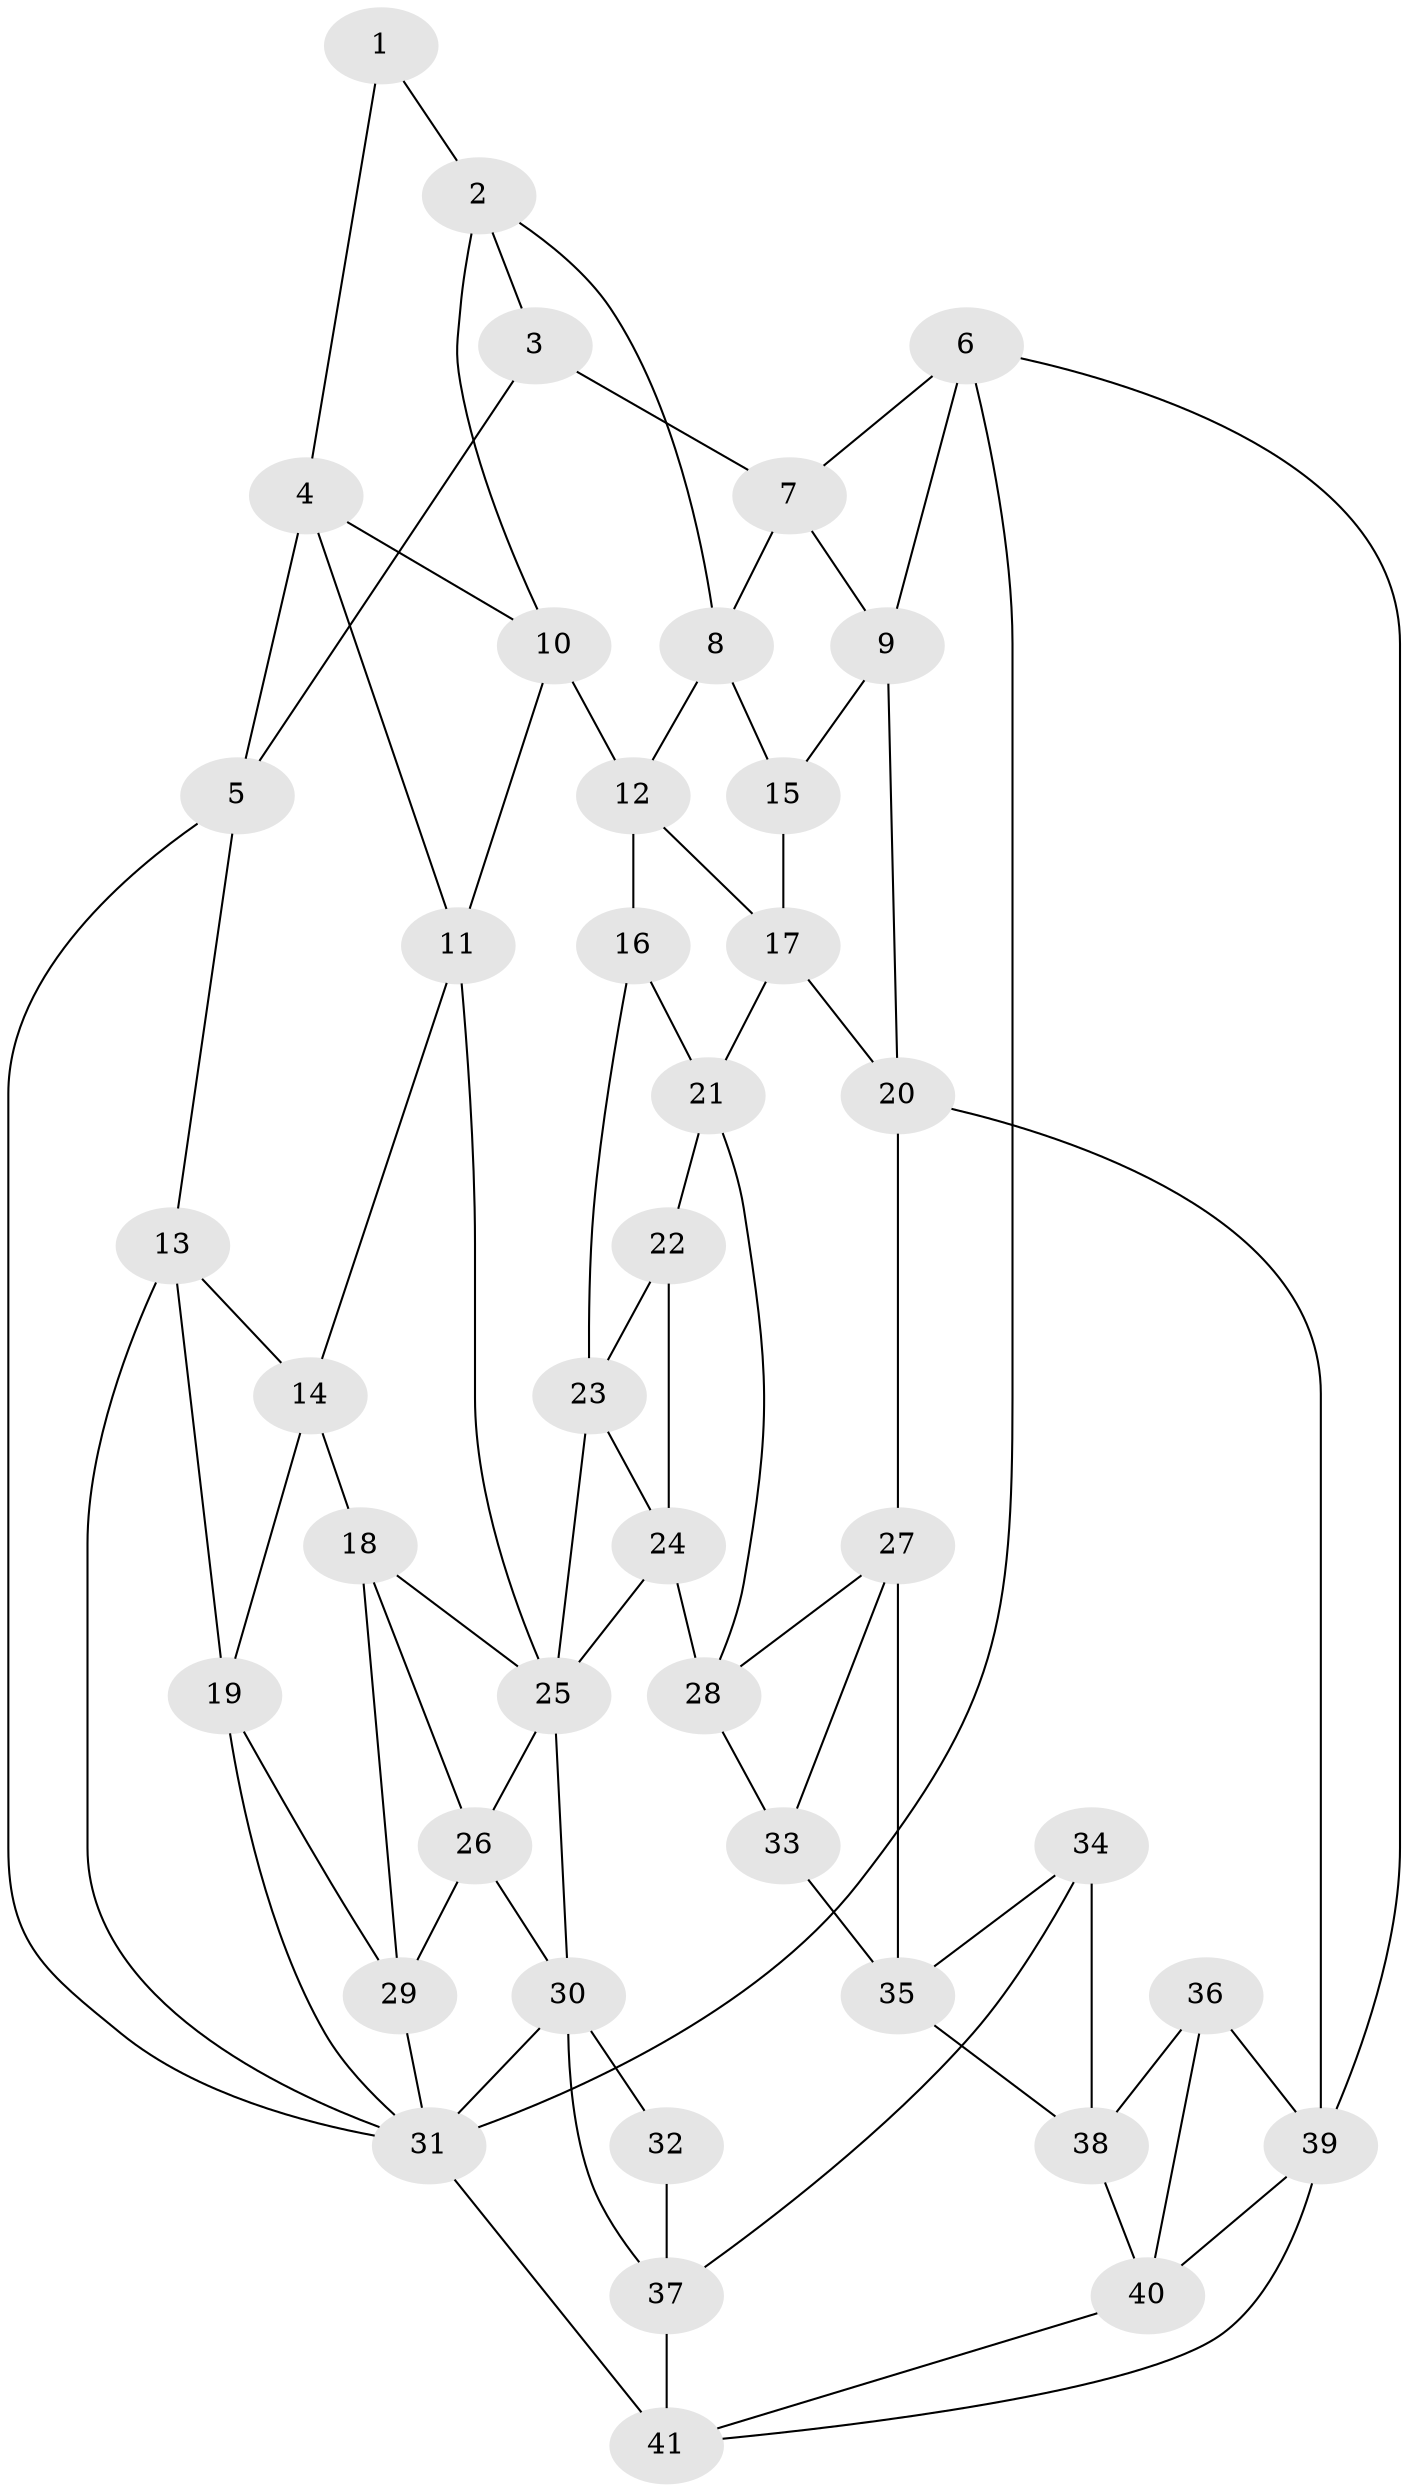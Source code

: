 // original degree distribution, {3: 0.024691358024691357, 5: 0.6172839506172839, 4: 0.19753086419753085, 6: 0.16049382716049382}
// Generated by graph-tools (version 1.1) at 2025/51/03/09/25 03:51:10]
// undirected, 41 vertices, 80 edges
graph export_dot {
graph [start="1"]
  node [color=gray90,style=filled];
  1;
  2;
  3;
  4;
  5;
  6;
  7;
  8;
  9;
  10;
  11;
  12;
  13;
  14;
  15;
  16;
  17;
  18;
  19;
  20;
  21;
  22;
  23;
  24;
  25;
  26;
  27;
  28;
  29;
  30;
  31;
  32;
  33;
  34;
  35;
  36;
  37;
  38;
  39;
  40;
  41;
  1 -- 2 [weight=1.0];
  1 -- 4 [weight=1.0];
  2 -- 3 [weight=1.0];
  2 -- 8 [weight=1.0];
  2 -- 10 [weight=1.0];
  3 -- 5 [weight=1.0];
  3 -- 7 [weight=1.0];
  4 -- 5 [weight=1.0];
  4 -- 10 [weight=1.0];
  4 -- 11 [weight=1.0];
  5 -- 13 [weight=1.0];
  5 -- 31 [weight=1.0];
  6 -- 7 [weight=1.0];
  6 -- 9 [weight=1.0];
  6 -- 31 [weight=1.0];
  6 -- 39 [weight=1.0];
  7 -- 8 [weight=1.0];
  7 -- 9 [weight=1.0];
  8 -- 12 [weight=1.0];
  8 -- 15 [weight=1.0];
  9 -- 15 [weight=1.0];
  9 -- 20 [weight=1.0];
  10 -- 11 [weight=1.0];
  10 -- 12 [weight=1.0];
  11 -- 14 [weight=1.0];
  11 -- 25 [weight=1.0];
  12 -- 16 [weight=1.0];
  12 -- 17 [weight=1.0];
  13 -- 14 [weight=1.0];
  13 -- 19 [weight=1.0];
  13 -- 31 [weight=1.0];
  14 -- 18 [weight=1.0];
  14 -- 19 [weight=1.0];
  15 -- 17 [weight=1.0];
  16 -- 21 [weight=1.0];
  16 -- 23 [weight=1.0];
  17 -- 20 [weight=1.0];
  17 -- 21 [weight=1.0];
  18 -- 25 [weight=1.0];
  18 -- 26 [weight=1.0];
  18 -- 29 [weight=1.0];
  19 -- 29 [weight=1.0];
  19 -- 31 [weight=1.0];
  20 -- 27 [weight=1.0];
  20 -- 39 [weight=1.0];
  21 -- 22 [weight=1.0];
  21 -- 28 [weight=1.0];
  22 -- 23 [weight=1.0];
  22 -- 24 [weight=1.0];
  23 -- 24 [weight=1.0];
  23 -- 25 [weight=1.0];
  24 -- 25 [weight=1.0];
  24 -- 28 [weight=1.0];
  25 -- 26 [weight=1.0];
  25 -- 30 [weight=1.0];
  26 -- 29 [weight=1.0];
  26 -- 30 [weight=1.0];
  27 -- 28 [weight=1.0];
  27 -- 33 [weight=1.0];
  27 -- 35 [weight=1.0];
  28 -- 33 [weight=1.0];
  29 -- 31 [weight=1.0];
  30 -- 31 [weight=1.0];
  30 -- 32 [weight=2.0];
  30 -- 37 [weight=1.0];
  31 -- 41 [weight=2.0];
  32 -- 37 [weight=1.0];
  33 -- 35 [weight=1.0];
  34 -- 35 [weight=1.0];
  34 -- 37 [weight=1.0];
  34 -- 38 [weight=1.0];
  35 -- 38 [weight=1.0];
  36 -- 38 [weight=1.0];
  36 -- 39 [weight=1.0];
  36 -- 40 [weight=1.0];
  37 -- 41 [weight=1.0];
  38 -- 40 [weight=1.0];
  39 -- 40 [weight=1.0];
  39 -- 41 [weight=1.0];
  40 -- 41 [weight=1.0];
}
